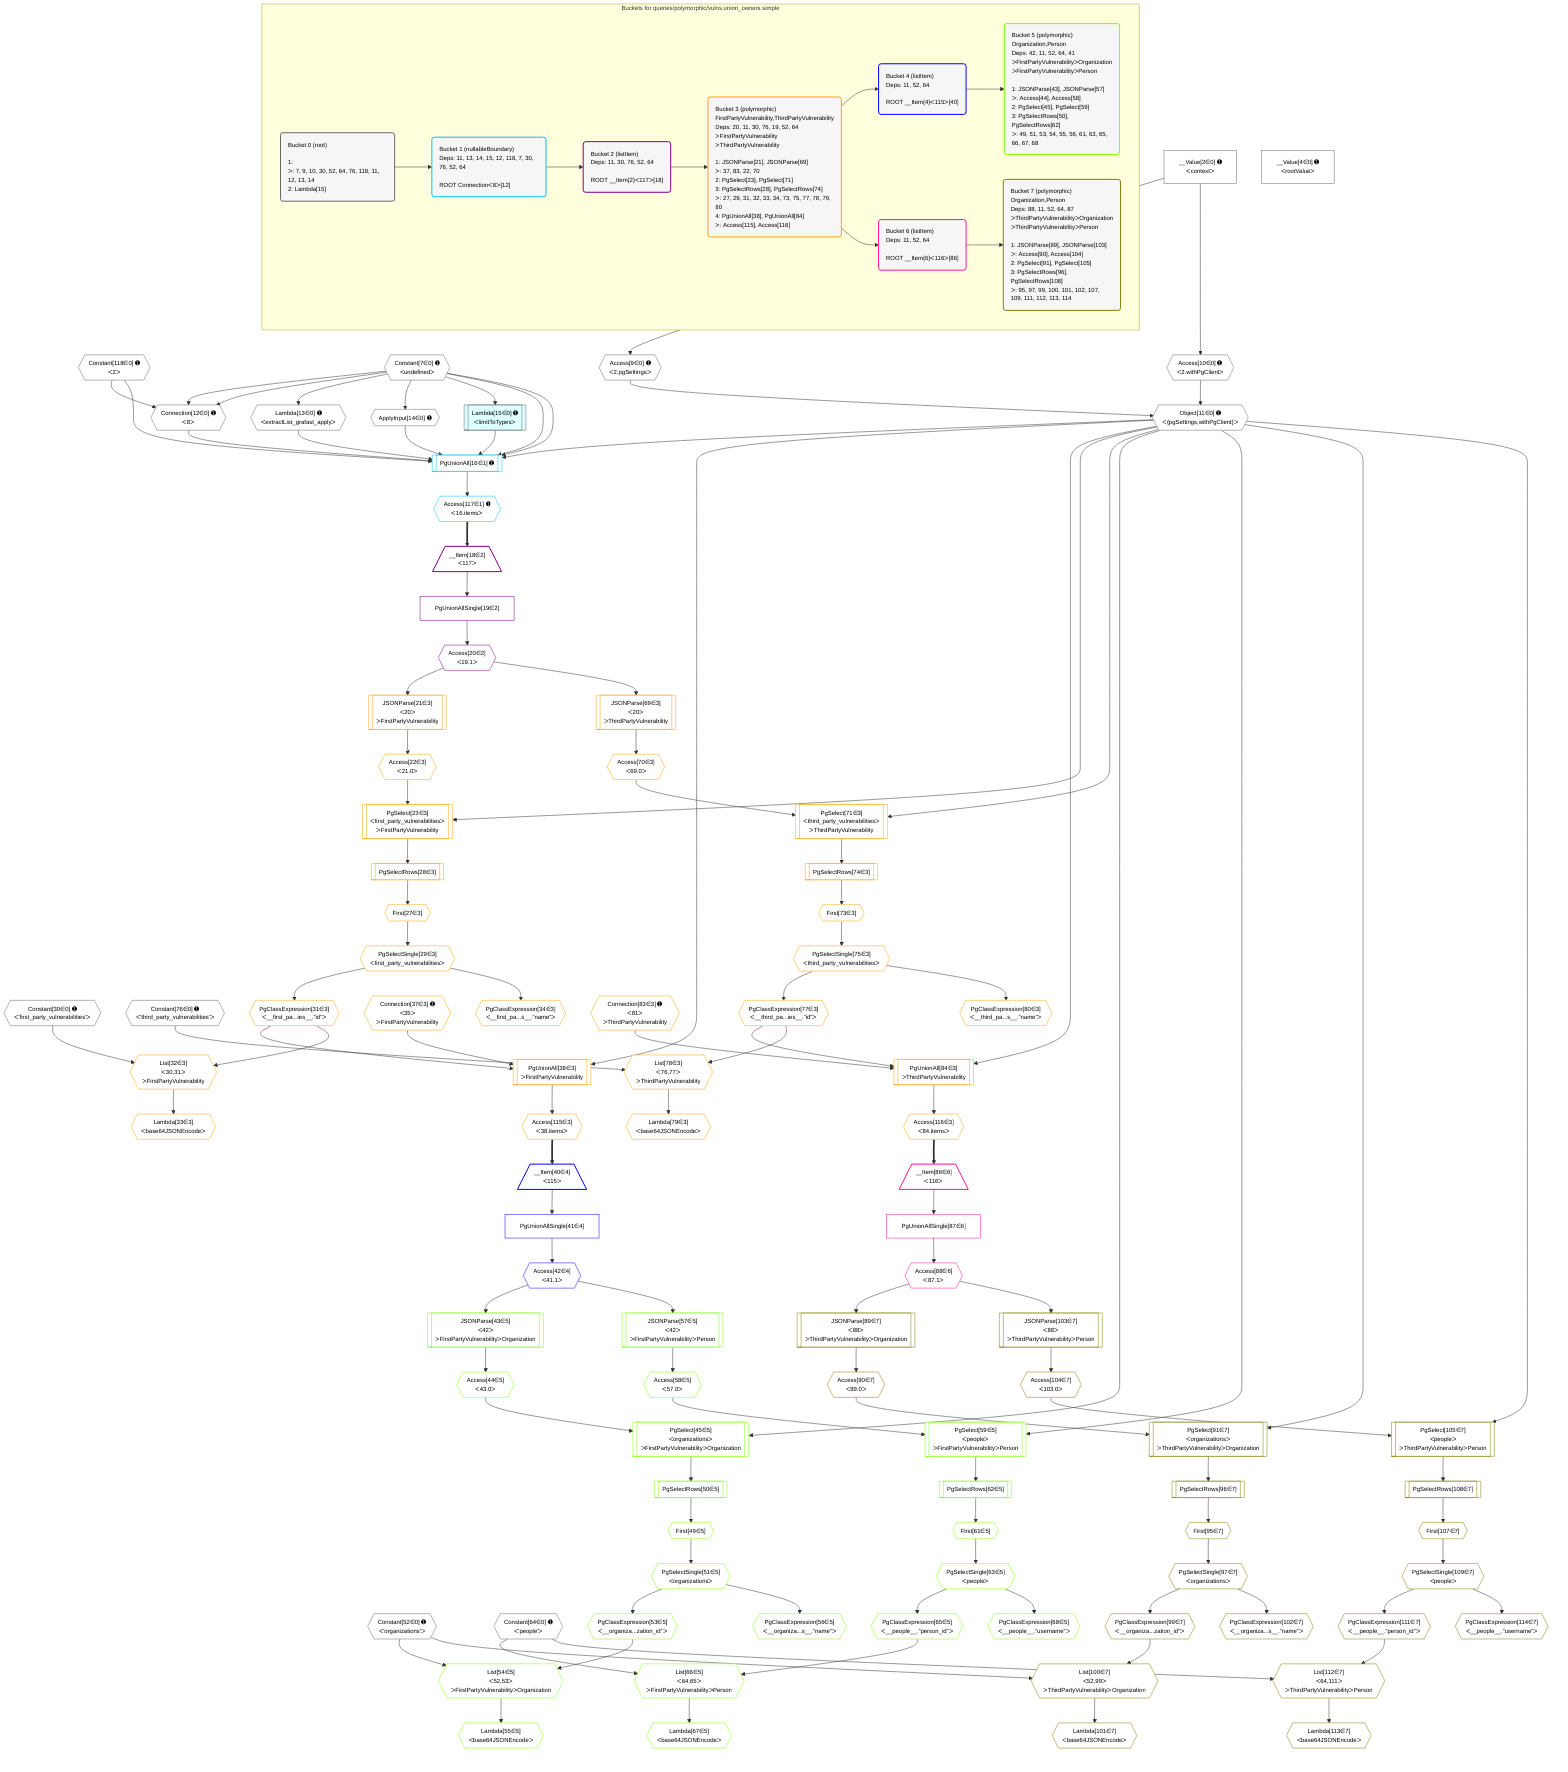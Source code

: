 %%{init: {'themeVariables': { 'fontSize': '12px'}}}%%
graph TD
    classDef path fill:#eee,stroke:#000,color:#000
    classDef plan fill:#fff,stroke-width:1px,color:#000
    classDef itemplan fill:#fff,stroke-width:2px,color:#000
    classDef unbatchedplan fill:#dff,stroke-width:1px,color:#000
    classDef sideeffectplan fill:#fcc,stroke-width:2px,color:#000
    classDef bucket fill:#f6f6f6,color:#000,stroke-width:2px,text-align:left


    %% plan dependencies
    Connection12{{"Connection[12∈0] ➊<br />ᐸ8ᐳ"}}:::plan
    Constant118{{"Constant[118∈0] ➊<br />ᐸ2ᐳ"}}:::plan
    Constant7{{"Constant[7∈0] ➊<br />ᐸundefinedᐳ"}}:::plan
    Constant118 & Constant7 & Constant7 --> Connection12
    Object11{{"Object[11∈0] ➊<br />ᐸ{pgSettings,withPgClient}ᐳ"}}:::plan
    Access9{{"Access[9∈0] ➊<br />ᐸ2.pgSettingsᐳ"}}:::plan
    Access10{{"Access[10∈0] ➊<br />ᐸ2.withPgClientᐳ"}}:::plan
    Access9 & Access10 --> Object11
    __Value2["__Value[2∈0] ➊<br />ᐸcontextᐳ"]:::plan
    __Value2 --> Access9
    __Value2 --> Access10
    Lambda13{{"Lambda[13∈0] ➊<br />ᐸextractList_grafast_applyᐳ"}}:::plan
    Constant7 --> Lambda13
    ApplyInput14{{"ApplyInput[14∈0] ➊"}}:::plan
    Constant7 --> ApplyInput14
    Lambda15[["Lambda[15∈0] ➊<br />ᐸlimitToTypesᐳ"]]:::unbatchedplan
    Constant7 --> Lambda15
    __Value4["__Value[4∈0] ➊<br />ᐸrootValueᐳ"]:::plan
    Constant30{{"Constant[30∈0] ➊<br />ᐸ'first_party_vulnerabilities'ᐳ"}}:::plan
    Constant52{{"Constant[52∈0] ➊<br />ᐸ'organizations'ᐳ"}}:::plan
    Constant64{{"Constant[64∈0] ➊<br />ᐸ'people'ᐳ"}}:::plan
    Constant76{{"Constant[76∈0] ➊<br />ᐸ'third_party_vulnerabilities'ᐳ"}}:::plan
    PgUnionAll16[["PgUnionAll[16∈1] ➊"]]:::plan
    Object11 & Lambda13 & ApplyInput14 & Lambda15 & Connection12 & Constant118 & Constant7 & Constant7 --> PgUnionAll16
    Access117{{"Access[117∈1] ➊<br />ᐸ16.itemsᐳ"}}:::plan
    PgUnionAll16 --> Access117
    __Item18[/"__Item[18∈2]<br />ᐸ117ᐳ"\]:::itemplan
    Access117 ==> __Item18
    PgUnionAllSingle19["PgUnionAllSingle[19∈2]"]:::plan
    __Item18 --> PgUnionAllSingle19
    Access20{{"Access[20∈2]<br />ᐸ19.1ᐳ"}}:::plan
    PgUnionAllSingle19 --> Access20
    PgUnionAll38[["PgUnionAll[38∈3]<br />ᐳFirstPartyVulnerability"]]:::plan
    PgClassExpression31{{"PgClassExpression[31∈3]<br />ᐸ__first_pa...ies__.”id”ᐳ"}}:::plan
    Connection37{{"Connection[37∈3] ➊<br />ᐸ35ᐳ<br />ᐳFirstPartyVulnerability"}}:::plan
    Object11 & PgClassExpression31 & Connection37 --> PgUnionAll38
    PgUnionAll84[["PgUnionAll[84∈3]<br />ᐳThirdPartyVulnerability"]]:::plan
    PgClassExpression77{{"PgClassExpression[77∈3]<br />ᐸ__third_pa...ies__.”id”ᐳ"}}:::plan
    Connection83{{"Connection[83∈3] ➊<br />ᐸ81ᐳ<br />ᐳThirdPartyVulnerability"}}:::plan
    Object11 & PgClassExpression77 & Connection83 --> PgUnionAll84
    PgSelect23[["PgSelect[23∈3]<br />ᐸfirst_party_vulnerabilitiesᐳ<br />ᐳFirstPartyVulnerability"]]:::plan
    Access22{{"Access[22∈3]<br />ᐸ21.0ᐳ"}}:::plan
    Object11 & Access22 --> PgSelect23
    List32{{"List[32∈3]<br />ᐸ30,31ᐳ<br />ᐳFirstPartyVulnerability"}}:::plan
    Constant30 & PgClassExpression31 --> List32
    PgSelect71[["PgSelect[71∈3]<br />ᐸthird_party_vulnerabilitiesᐳ<br />ᐳThirdPartyVulnerability"]]:::plan
    Access70{{"Access[70∈3]<br />ᐸ69.0ᐳ"}}:::plan
    Object11 & Access70 --> PgSelect71
    List78{{"List[78∈3]<br />ᐸ76,77ᐳ<br />ᐳThirdPartyVulnerability"}}:::plan
    Constant76 & PgClassExpression77 --> List78
    JSONParse21[["JSONParse[21∈3]<br />ᐸ20ᐳ<br />ᐳFirstPartyVulnerability"]]:::plan
    Access20 --> JSONParse21
    JSONParse21 --> Access22
    First27{{"First[27∈3]"}}:::plan
    PgSelectRows28[["PgSelectRows[28∈3]"]]:::plan
    PgSelectRows28 --> First27
    PgSelect23 --> PgSelectRows28
    PgSelectSingle29{{"PgSelectSingle[29∈3]<br />ᐸfirst_party_vulnerabilitiesᐳ"}}:::plan
    First27 --> PgSelectSingle29
    PgSelectSingle29 --> PgClassExpression31
    Lambda33{{"Lambda[33∈3]<br />ᐸbase64JSONEncodeᐳ"}}:::plan
    List32 --> Lambda33
    PgClassExpression34{{"PgClassExpression[34∈3]<br />ᐸ__first_pa...s__.”name”ᐳ"}}:::plan
    PgSelectSingle29 --> PgClassExpression34
    JSONParse69[["JSONParse[69∈3]<br />ᐸ20ᐳ<br />ᐳThirdPartyVulnerability"]]:::plan
    Access20 --> JSONParse69
    JSONParse69 --> Access70
    First73{{"First[73∈3]"}}:::plan
    PgSelectRows74[["PgSelectRows[74∈3]"]]:::plan
    PgSelectRows74 --> First73
    PgSelect71 --> PgSelectRows74
    PgSelectSingle75{{"PgSelectSingle[75∈3]<br />ᐸthird_party_vulnerabilitiesᐳ"}}:::plan
    First73 --> PgSelectSingle75
    PgSelectSingle75 --> PgClassExpression77
    Lambda79{{"Lambda[79∈3]<br />ᐸbase64JSONEncodeᐳ"}}:::plan
    List78 --> Lambda79
    PgClassExpression80{{"PgClassExpression[80∈3]<br />ᐸ__third_pa...s__.”name”ᐳ"}}:::plan
    PgSelectSingle75 --> PgClassExpression80
    Access115{{"Access[115∈3]<br />ᐸ38.itemsᐳ"}}:::plan
    PgUnionAll38 --> Access115
    Access116{{"Access[116∈3]<br />ᐸ84.itemsᐳ"}}:::plan
    PgUnionAll84 --> Access116
    __Item40[/"__Item[40∈4]<br />ᐸ115ᐳ"\]:::itemplan
    Access115 ==> __Item40
    PgUnionAllSingle41["PgUnionAllSingle[41∈4]"]:::plan
    __Item40 --> PgUnionAllSingle41
    Access42{{"Access[42∈4]<br />ᐸ41.1ᐳ"}}:::plan
    PgUnionAllSingle41 --> Access42
    PgSelect45[["PgSelect[45∈5]<br />ᐸorganizationsᐳ<br />ᐳFirstPartyVulnerabilityᐳOrganization"]]:::plan
    Access44{{"Access[44∈5]<br />ᐸ43.0ᐳ"}}:::plan
    Object11 & Access44 --> PgSelect45
    List54{{"List[54∈5]<br />ᐸ52,53ᐳ<br />ᐳFirstPartyVulnerabilityᐳOrganization"}}:::plan
    PgClassExpression53{{"PgClassExpression[53∈5]<br />ᐸ__organiza...zation_id”ᐳ"}}:::plan
    Constant52 & PgClassExpression53 --> List54
    PgSelect59[["PgSelect[59∈5]<br />ᐸpeopleᐳ<br />ᐳFirstPartyVulnerabilityᐳPerson"]]:::plan
    Access58{{"Access[58∈5]<br />ᐸ57.0ᐳ"}}:::plan
    Object11 & Access58 --> PgSelect59
    List66{{"List[66∈5]<br />ᐸ64,65ᐳ<br />ᐳFirstPartyVulnerabilityᐳPerson"}}:::plan
    PgClassExpression65{{"PgClassExpression[65∈5]<br />ᐸ__people__.”person_id”ᐳ"}}:::plan
    Constant64 & PgClassExpression65 --> List66
    JSONParse43[["JSONParse[43∈5]<br />ᐸ42ᐳ<br />ᐳFirstPartyVulnerabilityᐳOrganization"]]:::plan
    Access42 --> JSONParse43
    JSONParse43 --> Access44
    First49{{"First[49∈5]"}}:::plan
    PgSelectRows50[["PgSelectRows[50∈5]"]]:::plan
    PgSelectRows50 --> First49
    PgSelect45 --> PgSelectRows50
    PgSelectSingle51{{"PgSelectSingle[51∈5]<br />ᐸorganizationsᐳ"}}:::plan
    First49 --> PgSelectSingle51
    PgSelectSingle51 --> PgClassExpression53
    Lambda55{{"Lambda[55∈5]<br />ᐸbase64JSONEncodeᐳ"}}:::plan
    List54 --> Lambda55
    PgClassExpression56{{"PgClassExpression[56∈5]<br />ᐸ__organiza...s__.”name”ᐳ"}}:::plan
    PgSelectSingle51 --> PgClassExpression56
    JSONParse57[["JSONParse[57∈5]<br />ᐸ42ᐳ<br />ᐳFirstPartyVulnerabilityᐳPerson"]]:::plan
    Access42 --> JSONParse57
    JSONParse57 --> Access58
    First61{{"First[61∈5]"}}:::plan
    PgSelectRows62[["PgSelectRows[62∈5]"]]:::plan
    PgSelectRows62 --> First61
    PgSelect59 --> PgSelectRows62
    PgSelectSingle63{{"PgSelectSingle[63∈5]<br />ᐸpeopleᐳ"}}:::plan
    First61 --> PgSelectSingle63
    PgSelectSingle63 --> PgClassExpression65
    Lambda67{{"Lambda[67∈5]<br />ᐸbase64JSONEncodeᐳ"}}:::plan
    List66 --> Lambda67
    PgClassExpression68{{"PgClassExpression[68∈5]<br />ᐸ__people__.”username”ᐳ"}}:::plan
    PgSelectSingle63 --> PgClassExpression68
    __Item86[/"__Item[86∈6]<br />ᐸ116ᐳ"\]:::itemplan
    Access116 ==> __Item86
    PgUnionAllSingle87["PgUnionAllSingle[87∈6]"]:::plan
    __Item86 --> PgUnionAllSingle87
    Access88{{"Access[88∈6]<br />ᐸ87.1ᐳ"}}:::plan
    PgUnionAllSingle87 --> Access88
    PgSelect91[["PgSelect[91∈7]<br />ᐸorganizationsᐳ<br />ᐳThirdPartyVulnerabilityᐳOrganization"]]:::plan
    Access90{{"Access[90∈7]<br />ᐸ89.0ᐳ"}}:::plan
    Object11 & Access90 --> PgSelect91
    List100{{"List[100∈7]<br />ᐸ52,99ᐳ<br />ᐳThirdPartyVulnerabilityᐳOrganization"}}:::plan
    PgClassExpression99{{"PgClassExpression[99∈7]<br />ᐸ__organiza...zation_id”ᐳ"}}:::plan
    Constant52 & PgClassExpression99 --> List100
    PgSelect105[["PgSelect[105∈7]<br />ᐸpeopleᐳ<br />ᐳThirdPartyVulnerabilityᐳPerson"]]:::plan
    Access104{{"Access[104∈7]<br />ᐸ103.0ᐳ"}}:::plan
    Object11 & Access104 --> PgSelect105
    List112{{"List[112∈7]<br />ᐸ64,111ᐳ<br />ᐳThirdPartyVulnerabilityᐳPerson"}}:::plan
    PgClassExpression111{{"PgClassExpression[111∈7]<br />ᐸ__people__.”person_id”ᐳ"}}:::plan
    Constant64 & PgClassExpression111 --> List112
    JSONParse89[["JSONParse[89∈7]<br />ᐸ88ᐳ<br />ᐳThirdPartyVulnerabilityᐳOrganization"]]:::plan
    Access88 --> JSONParse89
    JSONParse89 --> Access90
    First95{{"First[95∈7]"}}:::plan
    PgSelectRows96[["PgSelectRows[96∈7]"]]:::plan
    PgSelectRows96 --> First95
    PgSelect91 --> PgSelectRows96
    PgSelectSingle97{{"PgSelectSingle[97∈7]<br />ᐸorganizationsᐳ"}}:::plan
    First95 --> PgSelectSingle97
    PgSelectSingle97 --> PgClassExpression99
    Lambda101{{"Lambda[101∈7]<br />ᐸbase64JSONEncodeᐳ"}}:::plan
    List100 --> Lambda101
    PgClassExpression102{{"PgClassExpression[102∈7]<br />ᐸ__organiza...s__.”name”ᐳ"}}:::plan
    PgSelectSingle97 --> PgClassExpression102
    JSONParse103[["JSONParse[103∈7]<br />ᐸ88ᐳ<br />ᐳThirdPartyVulnerabilityᐳPerson"]]:::plan
    Access88 --> JSONParse103
    JSONParse103 --> Access104
    First107{{"First[107∈7]"}}:::plan
    PgSelectRows108[["PgSelectRows[108∈7]"]]:::plan
    PgSelectRows108 --> First107
    PgSelect105 --> PgSelectRows108
    PgSelectSingle109{{"PgSelectSingle[109∈7]<br />ᐸpeopleᐳ"}}:::plan
    First107 --> PgSelectSingle109
    PgSelectSingle109 --> PgClassExpression111
    Lambda113{{"Lambda[113∈7]<br />ᐸbase64JSONEncodeᐳ"}}:::plan
    List112 --> Lambda113
    PgClassExpression114{{"PgClassExpression[114∈7]<br />ᐸ__people__.”username”ᐳ"}}:::plan
    PgSelectSingle109 --> PgClassExpression114

    %% define steps

    subgraph "Buckets for queries/polymorphic/vulns.union_owners.simple"
    Bucket0("Bucket 0 (root)<br /><br />1: <br />ᐳ: 7, 9, 10, 30, 52, 64, 76, 118, 11, 12, 13, 14<br />2: Lambda[15]"):::bucket
    classDef bucket0 stroke:#696969
    class Bucket0,__Value2,__Value4,Constant7,Access9,Access10,Object11,Connection12,Lambda13,ApplyInput14,Lambda15,Constant30,Constant52,Constant64,Constant76,Constant118 bucket0
    Bucket1("Bucket 1 (nullableBoundary)<br />Deps: 11, 13, 14, 15, 12, 118, 7, 30, 76, 52, 64<br /><br />ROOT Connectionᐸ8ᐳ[12]"):::bucket
    classDef bucket1 stroke:#00bfff
    class Bucket1,PgUnionAll16,Access117 bucket1
    Bucket2("Bucket 2 (listItem)<br />Deps: 11, 30, 76, 52, 64<br /><br />ROOT __Item{2}ᐸ117ᐳ[18]"):::bucket
    classDef bucket2 stroke:#7f007f
    class Bucket2,__Item18,PgUnionAllSingle19,Access20 bucket2
    Bucket3("Bucket 3 (polymorphic)<br />FirstPartyVulnerability,ThirdPartyVulnerability<br />Deps: 20, 11, 30, 76, 19, 52, 64<br />ᐳFirstPartyVulnerability<br />ᐳThirdPartyVulnerability<br /><br />1: JSONParse[21], JSONParse[69]<br />ᐳ: 37, 83, 22, 70<br />2: PgSelect[23], PgSelect[71]<br />3: PgSelectRows[28], PgSelectRows[74]<br />ᐳ: 27, 29, 31, 32, 33, 34, 73, 75, 77, 78, 79, 80<br />4: PgUnionAll[38], PgUnionAll[84]<br />ᐳ: Access[115], Access[116]"):::bucket
    classDef bucket3 stroke:#ffa500
    class Bucket3,JSONParse21,Access22,PgSelect23,First27,PgSelectRows28,PgSelectSingle29,PgClassExpression31,List32,Lambda33,PgClassExpression34,Connection37,PgUnionAll38,JSONParse69,Access70,PgSelect71,First73,PgSelectRows74,PgSelectSingle75,PgClassExpression77,List78,Lambda79,PgClassExpression80,Connection83,PgUnionAll84,Access115,Access116 bucket3
    Bucket4("Bucket 4 (listItem)<br />Deps: 11, 52, 64<br /><br />ROOT __Item{4}ᐸ115ᐳ[40]"):::bucket
    classDef bucket4 stroke:#0000ff
    class Bucket4,__Item40,PgUnionAllSingle41,Access42 bucket4
    Bucket5("Bucket 5 (polymorphic)<br />Organization,Person<br />Deps: 42, 11, 52, 64, 41<br />ᐳFirstPartyVulnerabilityᐳOrganization<br />ᐳFirstPartyVulnerabilityᐳPerson<br /><br />1: JSONParse[43], JSONParse[57]<br />ᐳ: Access[44], Access[58]<br />2: PgSelect[45], PgSelect[59]<br />3: PgSelectRows[50], PgSelectRows[62]<br />ᐳ: 49, 51, 53, 54, 55, 56, 61, 63, 65, 66, 67, 68"):::bucket
    classDef bucket5 stroke:#7fff00
    class Bucket5,JSONParse43,Access44,PgSelect45,First49,PgSelectRows50,PgSelectSingle51,PgClassExpression53,List54,Lambda55,PgClassExpression56,JSONParse57,Access58,PgSelect59,First61,PgSelectRows62,PgSelectSingle63,PgClassExpression65,List66,Lambda67,PgClassExpression68 bucket5
    Bucket6("Bucket 6 (listItem)<br />Deps: 11, 52, 64<br /><br />ROOT __Item{6}ᐸ116ᐳ[86]"):::bucket
    classDef bucket6 stroke:#ff1493
    class Bucket6,__Item86,PgUnionAllSingle87,Access88 bucket6
    Bucket7("Bucket 7 (polymorphic)<br />Organization,Person<br />Deps: 88, 11, 52, 64, 87<br />ᐳThirdPartyVulnerabilityᐳOrganization<br />ᐳThirdPartyVulnerabilityᐳPerson<br /><br />1: JSONParse[89], JSONParse[103]<br />ᐳ: Access[90], Access[104]<br />2: PgSelect[91], PgSelect[105]<br />3: PgSelectRows[96], PgSelectRows[108]<br />ᐳ: 95, 97, 99, 100, 101, 102, 107, 109, 111, 112, 113, 114"):::bucket
    classDef bucket7 stroke:#808000
    class Bucket7,JSONParse89,Access90,PgSelect91,First95,PgSelectRows96,PgSelectSingle97,PgClassExpression99,List100,Lambda101,PgClassExpression102,JSONParse103,Access104,PgSelect105,First107,PgSelectRows108,PgSelectSingle109,PgClassExpression111,List112,Lambda113,PgClassExpression114 bucket7
    Bucket0 --> Bucket1
    Bucket1 --> Bucket2
    Bucket2 --> Bucket3
    Bucket3 --> Bucket4 & Bucket6
    Bucket4 --> Bucket5
    Bucket6 --> Bucket7
    end